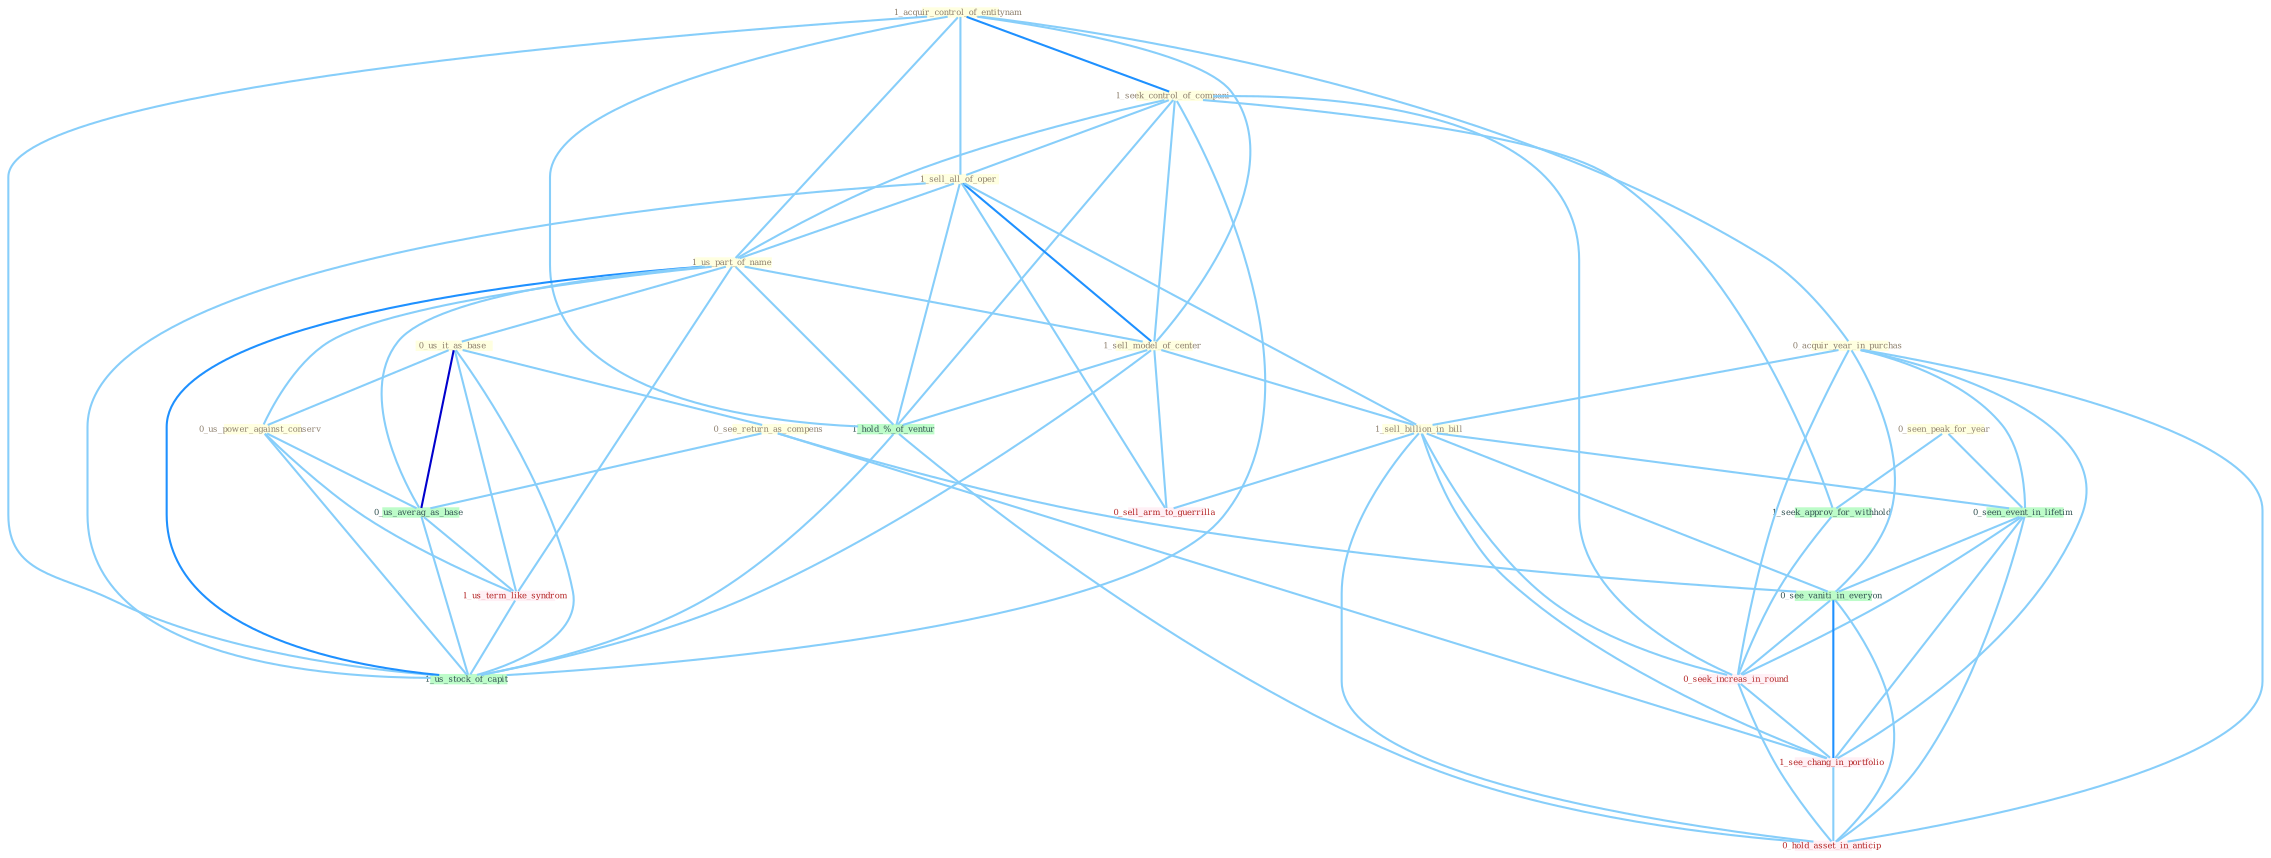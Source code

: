 Graph G{ 
    node
    [shape=polygon,style=filled,width=.5,height=.06,color="#BDFCC9",fixedsize=true,fontsize=4,
    fontcolor="#2f4f4f"];
    {node
    [color="#ffffe0", fontcolor="#8b7d6b"] "1_acquir_control_of_entitynam " "1_seek_control_of_compani " "0_acquir_year_in_purchas " "0_seen_peak_for_year " "1_sell_all_of_oper " "1_us_part_of_name " "0_us_it_as_base " "0_see_return_as_compens " "1_sell_model_of_center " "0_us_power_against_conserv " "1_sell_billion_in_bill "}
{node [color="#fff0f5", fontcolor="#b22222"] "1_us_term_like_syndrom " "0_sell_arm_to_guerrilla " "0_seek_increas_in_round " "1_see_chang_in_portfolio " "0_hold_asset_in_anticip "}
edge [color="#B0E2FF"];

	"1_acquir_control_of_entitynam " -- "1_seek_control_of_compani " [w="2", color="#1e90ff" , len=0.8];
	"1_acquir_control_of_entitynam " -- "0_acquir_year_in_purchas " [w="1", color="#87cefa" ];
	"1_acquir_control_of_entitynam " -- "1_sell_all_of_oper " [w="1", color="#87cefa" ];
	"1_acquir_control_of_entitynam " -- "1_us_part_of_name " [w="1", color="#87cefa" ];
	"1_acquir_control_of_entitynam " -- "1_sell_model_of_center " [w="1", color="#87cefa" ];
	"1_acquir_control_of_entitynam " -- "1_hold_%_of_ventur " [w="1", color="#87cefa" ];
	"1_acquir_control_of_entitynam " -- "1_us_stock_of_capit " [w="1", color="#87cefa" ];
	"1_seek_control_of_compani " -- "1_sell_all_of_oper " [w="1", color="#87cefa" ];
	"1_seek_control_of_compani " -- "1_us_part_of_name " [w="1", color="#87cefa" ];
	"1_seek_control_of_compani " -- "1_sell_model_of_center " [w="1", color="#87cefa" ];
	"1_seek_control_of_compani " -- "1_seek_approv_for_withhold " [w="1", color="#87cefa" ];
	"1_seek_control_of_compani " -- "1_hold_%_of_ventur " [w="1", color="#87cefa" ];
	"1_seek_control_of_compani " -- "0_seek_increas_in_round " [w="1", color="#87cefa" ];
	"1_seek_control_of_compani " -- "1_us_stock_of_capit " [w="1", color="#87cefa" ];
	"0_acquir_year_in_purchas " -- "1_sell_billion_in_bill " [w="1", color="#87cefa" ];
	"0_acquir_year_in_purchas " -- "0_seen_event_in_lifetim " [w="1", color="#87cefa" ];
	"0_acquir_year_in_purchas " -- "0_see_vaniti_in_everyon " [w="1", color="#87cefa" ];
	"0_acquir_year_in_purchas " -- "0_seek_increas_in_round " [w="1", color="#87cefa" ];
	"0_acquir_year_in_purchas " -- "1_see_chang_in_portfolio " [w="1", color="#87cefa" ];
	"0_acquir_year_in_purchas " -- "0_hold_asset_in_anticip " [w="1", color="#87cefa" ];
	"0_seen_peak_for_year " -- "0_seen_event_in_lifetim " [w="1", color="#87cefa" ];
	"0_seen_peak_for_year " -- "1_seek_approv_for_withhold " [w="1", color="#87cefa" ];
	"1_sell_all_of_oper " -- "1_us_part_of_name " [w="1", color="#87cefa" ];
	"1_sell_all_of_oper " -- "1_sell_model_of_center " [w="2", color="#1e90ff" , len=0.8];
	"1_sell_all_of_oper " -- "1_sell_billion_in_bill " [w="1", color="#87cefa" ];
	"1_sell_all_of_oper " -- "1_hold_%_of_ventur " [w="1", color="#87cefa" ];
	"1_sell_all_of_oper " -- "0_sell_arm_to_guerrilla " [w="1", color="#87cefa" ];
	"1_sell_all_of_oper " -- "1_us_stock_of_capit " [w="1", color="#87cefa" ];
	"1_us_part_of_name " -- "0_us_it_as_base " [w="1", color="#87cefa" ];
	"1_us_part_of_name " -- "1_sell_model_of_center " [w="1", color="#87cefa" ];
	"1_us_part_of_name " -- "0_us_power_against_conserv " [w="1", color="#87cefa" ];
	"1_us_part_of_name " -- "0_us_averag_as_base " [w="1", color="#87cefa" ];
	"1_us_part_of_name " -- "1_us_term_like_syndrom " [w="1", color="#87cefa" ];
	"1_us_part_of_name " -- "1_hold_%_of_ventur " [w="1", color="#87cefa" ];
	"1_us_part_of_name " -- "1_us_stock_of_capit " [w="2", color="#1e90ff" , len=0.8];
	"0_us_it_as_base " -- "0_see_return_as_compens " [w="1", color="#87cefa" ];
	"0_us_it_as_base " -- "0_us_power_against_conserv " [w="1", color="#87cefa" ];
	"0_us_it_as_base " -- "0_us_averag_as_base " [w="3", color="#0000cd" , len=0.6];
	"0_us_it_as_base " -- "1_us_term_like_syndrom " [w="1", color="#87cefa" ];
	"0_us_it_as_base " -- "1_us_stock_of_capit " [w="1", color="#87cefa" ];
	"0_see_return_as_compens " -- "0_us_averag_as_base " [w="1", color="#87cefa" ];
	"0_see_return_as_compens " -- "0_see_vaniti_in_everyon " [w="1", color="#87cefa" ];
	"0_see_return_as_compens " -- "1_see_chang_in_portfolio " [w="1", color="#87cefa" ];
	"1_sell_model_of_center " -- "1_sell_billion_in_bill " [w="1", color="#87cefa" ];
	"1_sell_model_of_center " -- "1_hold_%_of_ventur " [w="1", color="#87cefa" ];
	"1_sell_model_of_center " -- "0_sell_arm_to_guerrilla " [w="1", color="#87cefa" ];
	"1_sell_model_of_center " -- "1_us_stock_of_capit " [w="1", color="#87cefa" ];
	"0_us_power_against_conserv " -- "0_us_averag_as_base " [w="1", color="#87cefa" ];
	"0_us_power_against_conserv " -- "1_us_term_like_syndrom " [w="1", color="#87cefa" ];
	"0_us_power_against_conserv " -- "1_us_stock_of_capit " [w="1", color="#87cefa" ];
	"1_sell_billion_in_bill " -- "0_seen_event_in_lifetim " [w="1", color="#87cefa" ];
	"1_sell_billion_in_bill " -- "0_see_vaniti_in_everyon " [w="1", color="#87cefa" ];
	"1_sell_billion_in_bill " -- "0_sell_arm_to_guerrilla " [w="1", color="#87cefa" ];
	"1_sell_billion_in_bill " -- "0_seek_increas_in_round " [w="1", color="#87cefa" ];
	"1_sell_billion_in_bill " -- "1_see_chang_in_portfolio " [w="1", color="#87cefa" ];
	"1_sell_billion_in_bill " -- "0_hold_asset_in_anticip " [w="1", color="#87cefa" ];
	"0_seen_event_in_lifetim " -- "0_see_vaniti_in_everyon " [w="1", color="#87cefa" ];
	"0_seen_event_in_lifetim " -- "0_seek_increas_in_round " [w="1", color="#87cefa" ];
	"0_seen_event_in_lifetim " -- "1_see_chang_in_portfolio " [w="1", color="#87cefa" ];
	"0_seen_event_in_lifetim " -- "0_hold_asset_in_anticip " [w="1", color="#87cefa" ];
	"0_us_averag_as_base " -- "1_us_term_like_syndrom " [w="1", color="#87cefa" ];
	"0_us_averag_as_base " -- "1_us_stock_of_capit " [w="1", color="#87cefa" ];
	"1_us_term_like_syndrom " -- "1_us_stock_of_capit " [w="1", color="#87cefa" ];
	"1_seek_approv_for_withhold " -- "0_seek_increas_in_round " [w="1", color="#87cefa" ];
	"1_hold_%_of_ventur " -- "1_us_stock_of_capit " [w="1", color="#87cefa" ];
	"1_hold_%_of_ventur " -- "0_hold_asset_in_anticip " [w="1", color="#87cefa" ];
	"0_see_vaniti_in_everyon " -- "0_seek_increas_in_round " [w="1", color="#87cefa" ];
	"0_see_vaniti_in_everyon " -- "1_see_chang_in_portfolio " [w="2", color="#1e90ff" , len=0.8];
	"0_see_vaniti_in_everyon " -- "0_hold_asset_in_anticip " [w="1", color="#87cefa" ];
	"0_seek_increas_in_round " -- "1_see_chang_in_portfolio " [w="1", color="#87cefa" ];
	"0_seek_increas_in_round " -- "0_hold_asset_in_anticip " [w="1", color="#87cefa" ];
	"1_see_chang_in_portfolio " -- "0_hold_asset_in_anticip " [w="1", color="#87cefa" ];
}